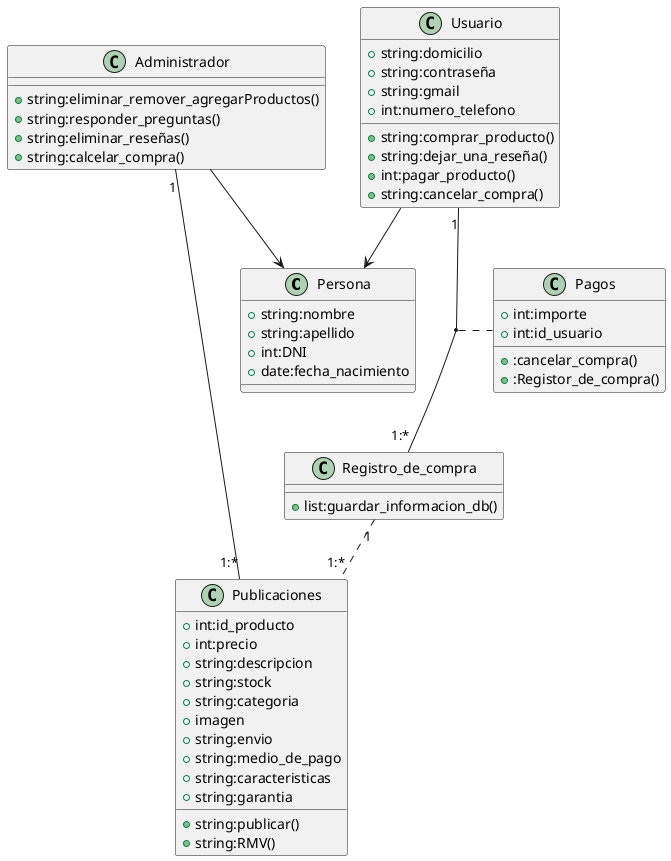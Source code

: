 @startuml web_de_ventas
class Persona{
    +string:nombre
    +string:apellido
    +int:DNI
    +date:fecha_nacimiento

}
class Administrador{
    +string:eliminar_remover_agregarProductos()
    +string:responder_preguntas()
    +string:eliminar_reseñas()
    +string:calcelar_compra()
}

class Usuario{
    +string:domicilio
    +string:contraseña
    +string:gmail
    +int:numero_telefono

    +string:comprar_producto()
    +string:dejar_una_reseña()
    +int:pagar_producto()
    +string:cancelar_compra()

}

class Publicaciones{
    +int:id_producto
    +int:precio
    +string:descripcion
    +string:stock
    +string:categoria
    +imagen
    +string:envio
    +string:medio_de_pago
    +string:caracteristicas
    +string:garantia

    +string:publicar()
    +string:RMV()
}

class Pagos{
    +int:importe
    +int:id_usuario
    
    +:cancelar_compra()
    +:Registor_de_compra()
}

class Registro_de_compra{

    +list:guardar_informacion_db()
}

Administrador --> Persona
Usuario --> Persona
Administrador "1"--"1:*" Publicaciones
Usuario "1"--"1:*" Registro_de_compra
(Usuario, Registro_de_compra) .. Pagos
Registro_de_compra "1".."1:*" Publicaciones




@enduml
